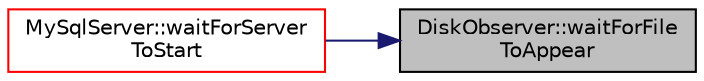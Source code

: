 digraph "DiskObserver::waitForFileToAppear"
{
 // LATEX_PDF_SIZE
  edge [fontname="Helvetica",fontsize="10",labelfontname="Helvetica",labelfontsize="10"];
  node [fontname="Helvetica",fontsize="10",shape=record];
  rankdir="RL";
  Node1 [label="DiskObserver::waitForFile\lToAppear",height=0.2,width=0.4,color="black", fillcolor="grey75", style="filled", fontcolor="black",tooltip=" "];
  Node1 -> Node2 [dir="back",color="midnightblue",fontsize="10",style="solid",fontname="Helvetica"];
  Node2 [label="MySqlServer::waitForServer\lToStart",height=0.2,width=0.4,color="red", fillcolor="white", style="filled",URL="$class_my_sql_server.html#adc915b0ef6cf734d665735e4343578aa",tooltip=" "];
}
